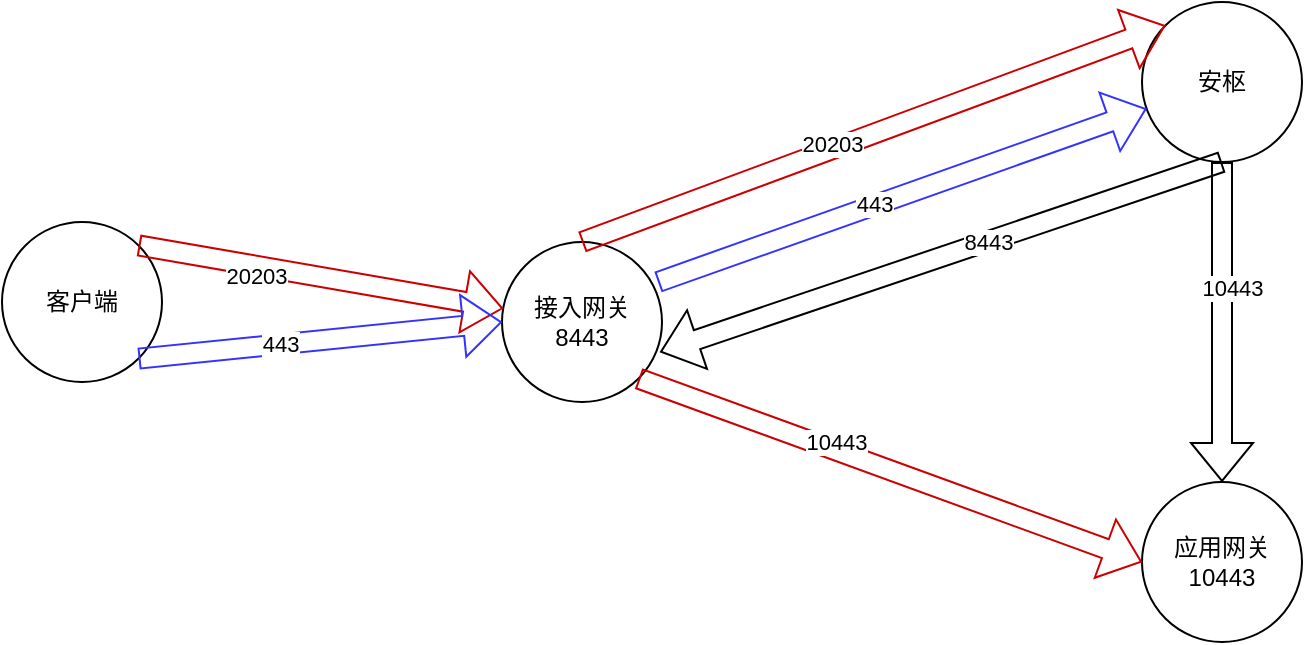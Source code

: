 <mxfile version="16.2.4" type="github">
  <diagram id="0RPtHGjd553X_wkCXClZ" name="Page-1">
    <mxGraphModel dx="1422" dy="718" grid="1" gridSize="10" guides="1" tooltips="1" connect="1" arrows="1" fold="1" page="1" pageScale="1" pageWidth="827" pageHeight="1169" math="0" shadow="0">
      <root>
        <mxCell id="0" />
        <mxCell id="1" parent="0" />
        <mxCell id="i7RVVCRtl54UYzsd9FJO-4" value="客户端" style="ellipse;whiteSpace=wrap;html=1;aspect=fixed;" vertex="1" parent="1">
          <mxGeometry x="100" y="320" width="80" height="80" as="geometry" />
        </mxCell>
        <mxCell id="i7RVVCRtl54UYzsd9FJO-5" value="接入网关&lt;br&gt;8443" style="ellipse;whiteSpace=wrap;html=1;aspect=fixed;" vertex="1" parent="1">
          <mxGeometry x="350" y="330" width="80" height="80" as="geometry" />
        </mxCell>
        <mxCell id="i7RVVCRtl54UYzsd9FJO-6" value="安枢" style="ellipse;whiteSpace=wrap;html=1;aspect=fixed;" vertex="1" parent="1">
          <mxGeometry x="670" y="210" width="80" height="80" as="geometry" />
        </mxCell>
        <mxCell id="i7RVVCRtl54UYzsd9FJO-7" value="应用网关&lt;br&gt;10443" style="ellipse;whiteSpace=wrap;html=1;aspect=fixed;" vertex="1" parent="1">
          <mxGeometry x="670" y="450" width="80" height="80" as="geometry" />
        </mxCell>
        <mxCell id="i7RVVCRtl54UYzsd9FJO-17" value="" style="shape=flexArrow;endArrow=classic;html=1;rounded=0;strokeColor=#CC0000;exitX=1;exitY=0;exitDx=0;exitDy=0;" edge="1" parent="1" source="i7RVVCRtl54UYzsd9FJO-4" target="i7RVVCRtl54UYzsd9FJO-5">
          <mxGeometry width="50" height="50" relative="1" as="geometry">
            <mxPoint x="250" y="290" as="sourcePoint" />
            <mxPoint x="300" y="240" as="targetPoint" />
          </mxGeometry>
        </mxCell>
        <mxCell id="i7RVVCRtl54UYzsd9FJO-19" value="20203" style="edgeLabel;html=1;align=center;verticalAlign=middle;resizable=0;points=[];" vertex="1" connectable="0" parent="i7RVVCRtl54UYzsd9FJO-17">
          <mxGeometry x="-0.346" y="-5" relative="1" as="geometry">
            <mxPoint as="offset" />
          </mxGeometry>
        </mxCell>
        <mxCell id="i7RVVCRtl54UYzsd9FJO-18" value="" style="shape=flexArrow;endArrow=classic;html=1;rounded=0;strokeColor=#3333FF;exitX=1;exitY=1;exitDx=0;exitDy=0;entryX=0;entryY=0.5;entryDx=0;entryDy=0;" edge="1" parent="1" source="i7RVVCRtl54UYzsd9FJO-4" target="i7RVVCRtl54UYzsd9FJO-5">
          <mxGeometry width="50" height="50" relative="1" as="geometry">
            <mxPoint x="390" y="480" as="sourcePoint" />
            <mxPoint x="440" y="430" as="targetPoint" />
          </mxGeometry>
        </mxCell>
        <mxCell id="i7RVVCRtl54UYzsd9FJO-20" value="443" style="edgeLabel;html=1;align=center;verticalAlign=middle;resizable=0;points=[];" vertex="1" connectable="0" parent="i7RVVCRtl54UYzsd9FJO-18">
          <mxGeometry x="-0.222" relative="1" as="geometry">
            <mxPoint as="offset" />
          </mxGeometry>
        </mxCell>
        <mxCell id="i7RVVCRtl54UYzsd9FJO-21" value="" style="shape=flexArrow;endArrow=classic;html=1;rounded=0;strokeColor=#3333FF;exitX=0.975;exitY=0.25;exitDx=0;exitDy=0;exitPerimeter=0;" edge="1" parent="1" source="i7RVVCRtl54UYzsd9FJO-5" target="i7RVVCRtl54UYzsd9FJO-6">
          <mxGeometry width="50" height="50" relative="1" as="geometry">
            <mxPoint x="490" y="330" as="sourcePoint" />
            <mxPoint x="540" y="280" as="targetPoint" />
          </mxGeometry>
        </mxCell>
        <mxCell id="i7RVVCRtl54UYzsd9FJO-22" value="443" style="edgeLabel;html=1;align=center;verticalAlign=middle;resizable=0;points=[];" vertex="1" connectable="0" parent="i7RVVCRtl54UYzsd9FJO-21">
          <mxGeometry x="-0.117" y="1" relative="1" as="geometry">
            <mxPoint as="offset" />
          </mxGeometry>
        </mxCell>
        <mxCell id="i7RVVCRtl54UYzsd9FJO-23" value="" style="shape=flexArrow;endArrow=classic;html=1;rounded=0;strokeColor=#CC0000;exitX=0.5;exitY=0;exitDx=0;exitDy=0;entryX=0;entryY=0;entryDx=0;entryDy=0;" edge="1" parent="1" source="i7RVVCRtl54UYzsd9FJO-5" target="i7RVVCRtl54UYzsd9FJO-6">
          <mxGeometry width="50" height="50" relative="1" as="geometry">
            <mxPoint x="460" y="260" as="sourcePoint" />
            <mxPoint x="670" y="250" as="targetPoint" />
          </mxGeometry>
        </mxCell>
        <mxCell id="i7RVVCRtl54UYzsd9FJO-24" value="20203" style="edgeLabel;html=1;align=center;verticalAlign=middle;resizable=0;points=[];" vertex="1" connectable="0" parent="i7RVVCRtl54UYzsd9FJO-23">
          <mxGeometry x="-0.138" y="3" relative="1" as="geometry">
            <mxPoint as="offset" />
          </mxGeometry>
        </mxCell>
        <mxCell id="i7RVVCRtl54UYzsd9FJO-25" value="" style="shape=flexArrow;endArrow=classic;html=1;rounded=0;strokeColor=#CC0000;exitX=1;exitY=1;exitDx=0;exitDy=0;entryX=0;entryY=0.5;entryDx=0;entryDy=0;" edge="1" parent="1" source="i7RVVCRtl54UYzsd9FJO-5" target="i7RVVCRtl54UYzsd9FJO-7">
          <mxGeometry width="50" height="50" relative="1" as="geometry">
            <mxPoint x="200" y="560" as="sourcePoint" />
            <mxPoint x="250" y="510" as="targetPoint" />
          </mxGeometry>
        </mxCell>
        <mxCell id="i7RVVCRtl54UYzsd9FJO-26" value="10443" style="edgeLabel;html=1;align=center;verticalAlign=middle;resizable=0;points=[];" vertex="1" connectable="0" parent="i7RVVCRtl54UYzsd9FJO-25">
          <mxGeometry x="-0.228" y="4" relative="1" as="geometry">
            <mxPoint as="offset" />
          </mxGeometry>
        </mxCell>
        <mxCell id="i7RVVCRtl54UYzsd9FJO-27" value="" style="shape=flexArrow;endArrow=classic;html=1;rounded=0;strokeColor=#000000;exitX=0.5;exitY=1;exitDx=0;exitDy=0;entryX=0.988;entryY=0.688;entryDx=0;entryDy=0;entryPerimeter=0;" edge="1" parent="1" source="i7RVVCRtl54UYzsd9FJO-6" target="i7RVVCRtl54UYzsd9FJO-5">
          <mxGeometry width="50" height="50" relative="1" as="geometry">
            <mxPoint x="390" y="480" as="sourcePoint" />
            <mxPoint x="440" y="430" as="targetPoint" />
          </mxGeometry>
        </mxCell>
        <mxCell id="i7RVVCRtl54UYzsd9FJO-28" value="8443" style="edgeLabel;html=1;align=center;verticalAlign=middle;resizable=0;points=[];" vertex="1" connectable="0" parent="i7RVVCRtl54UYzsd9FJO-27">
          <mxGeometry x="-0.166" relative="1" as="geometry">
            <mxPoint as="offset" />
          </mxGeometry>
        </mxCell>
        <mxCell id="i7RVVCRtl54UYzsd9FJO-29" value="" style="shape=flexArrow;endArrow=classic;html=1;rounded=0;strokeColor=#000000;entryX=0.5;entryY=0;entryDx=0;entryDy=0;" edge="1" parent="1" target="i7RVVCRtl54UYzsd9FJO-7">
          <mxGeometry width="50" height="50" relative="1" as="geometry">
            <mxPoint x="710" y="290" as="sourcePoint" />
            <mxPoint x="440" y="430" as="targetPoint" />
          </mxGeometry>
        </mxCell>
        <mxCell id="i7RVVCRtl54UYzsd9FJO-30" value="10443" style="edgeLabel;html=1;align=center;verticalAlign=middle;resizable=0;points=[];" vertex="1" connectable="0" parent="i7RVVCRtl54UYzsd9FJO-29">
          <mxGeometry x="-0.212" y="5" relative="1" as="geometry">
            <mxPoint as="offset" />
          </mxGeometry>
        </mxCell>
      </root>
    </mxGraphModel>
  </diagram>
</mxfile>
